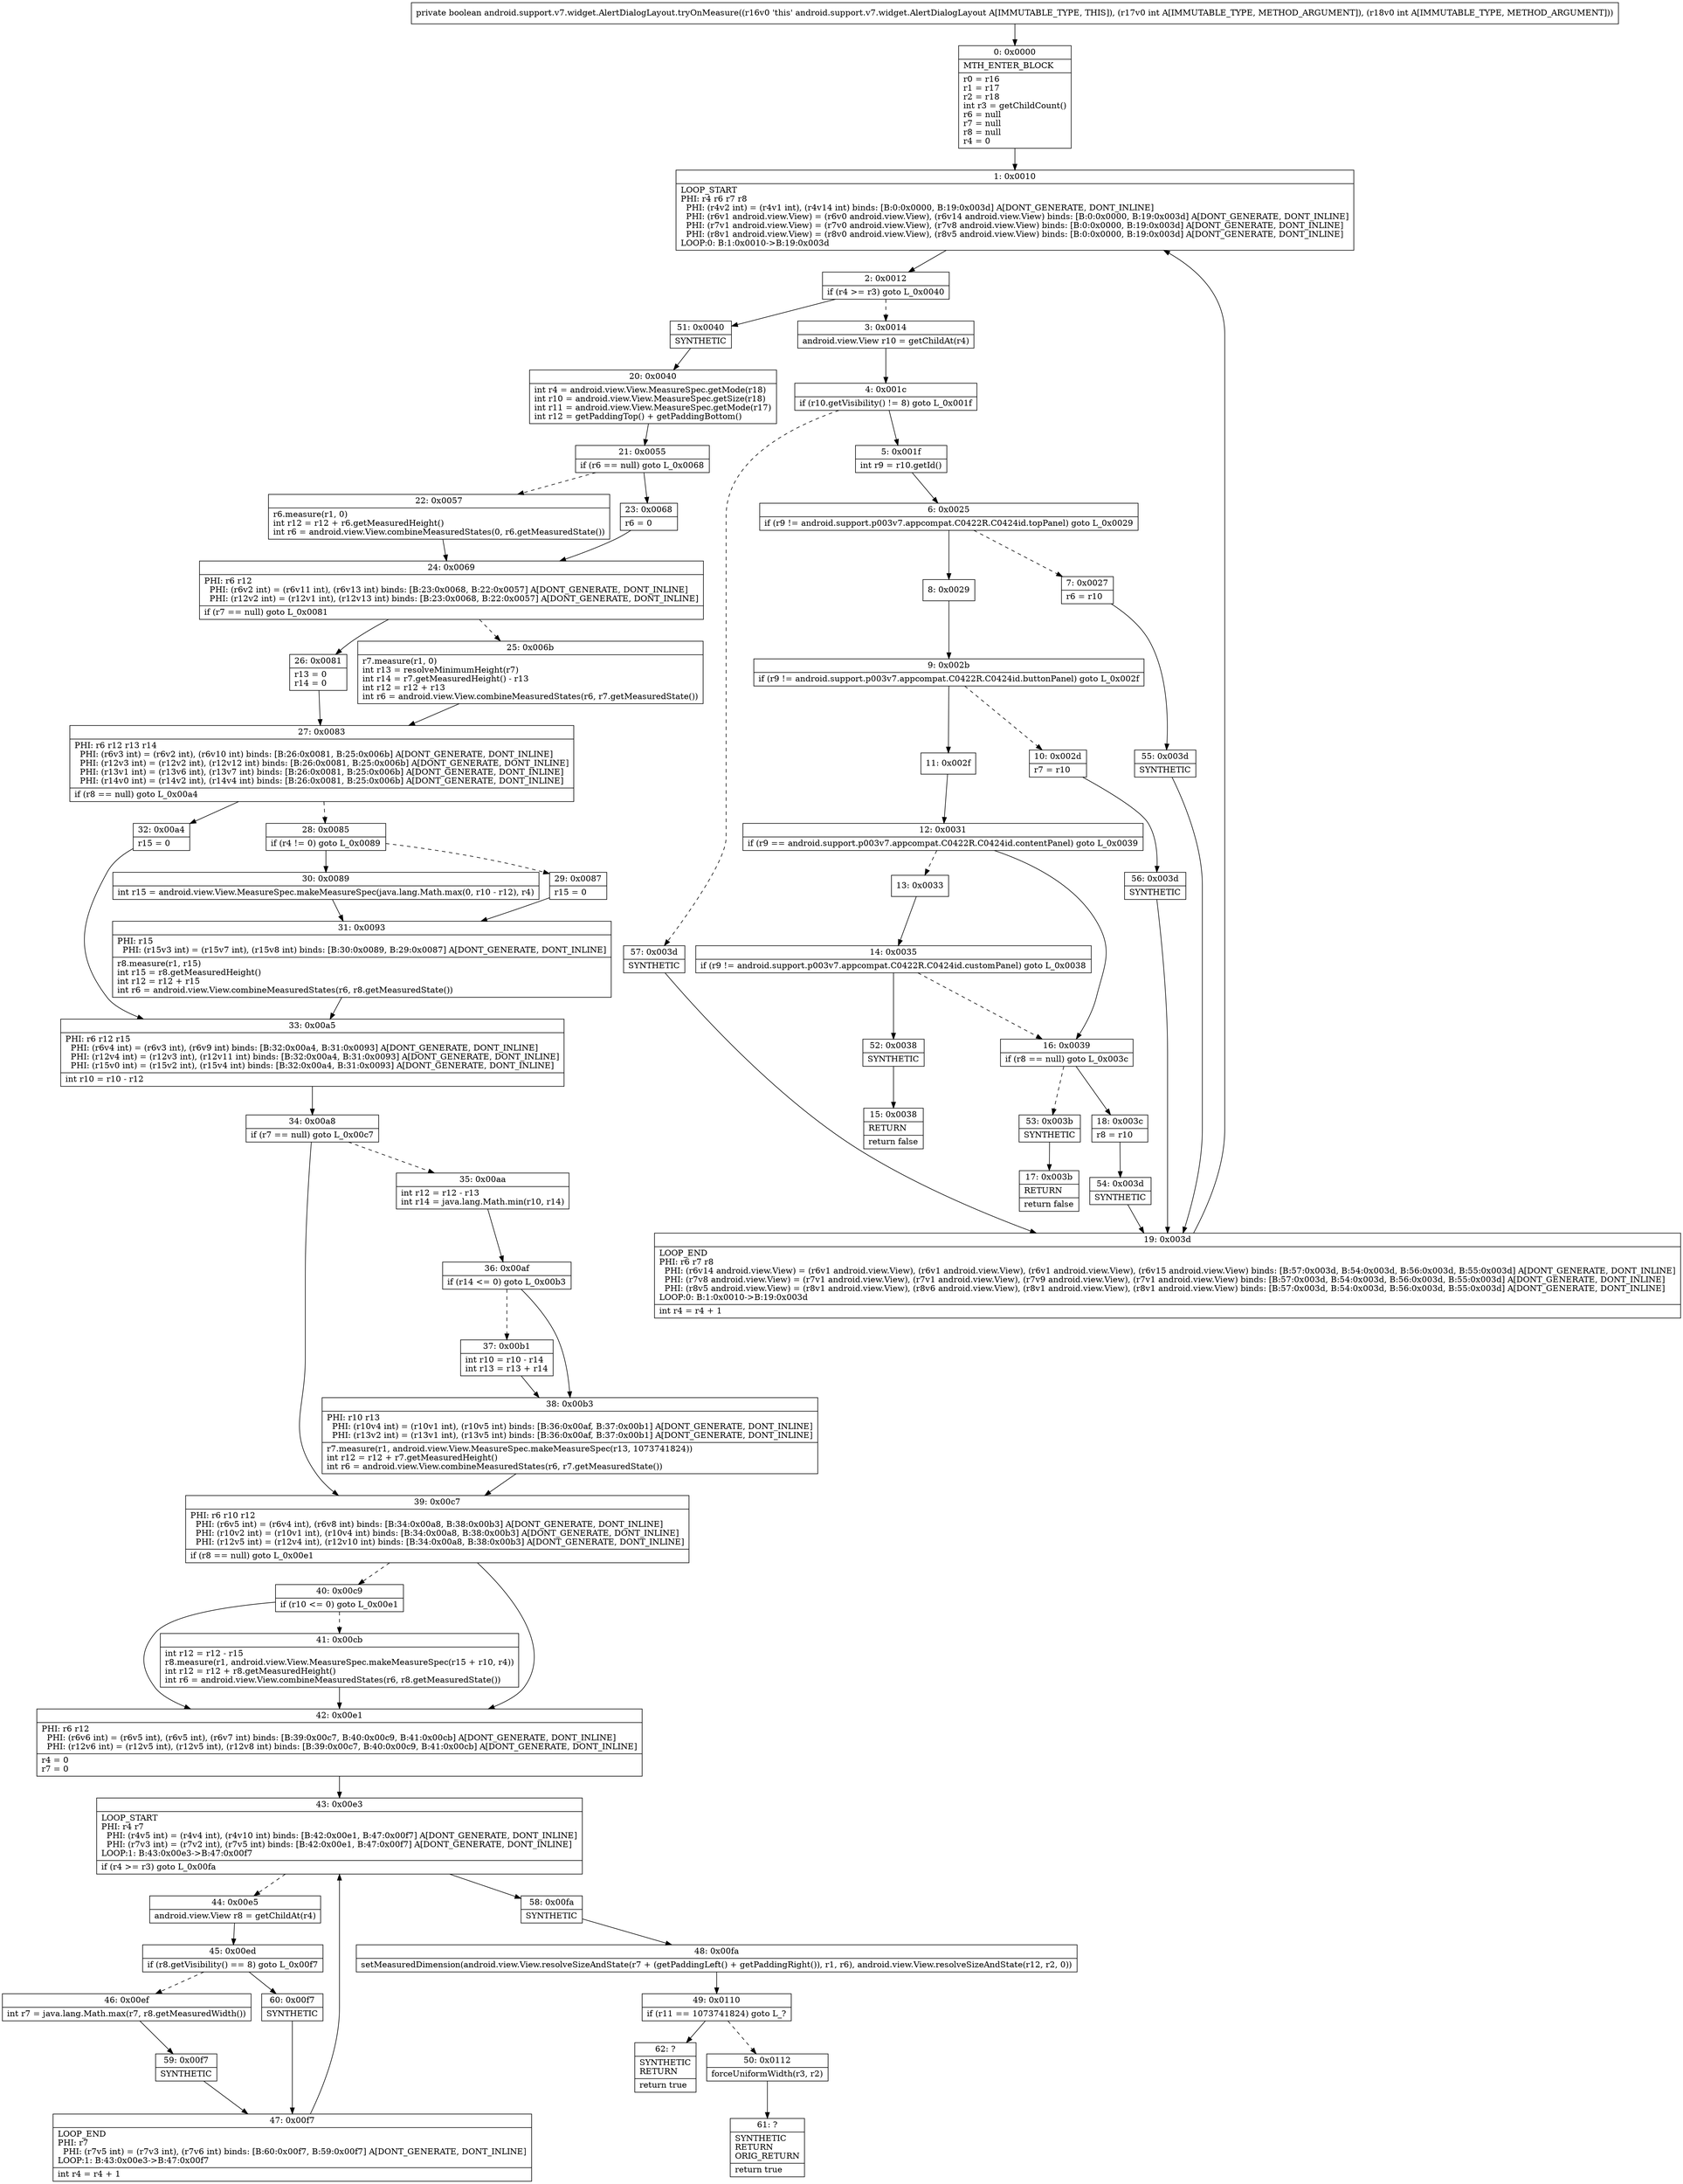 digraph "CFG forandroid.support.v7.widget.AlertDialogLayout.tryOnMeasure(II)Z" {
Node_0 [shape=record,label="{0\:\ 0x0000|MTH_ENTER_BLOCK\l|r0 = r16\lr1 = r17\lr2 = r18\lint r3 = getChildCount()\lr6 = null\lr7 = null\lr8 = null\lr4 = 0\l}"];
Node_1 [shape=record,label="{1\:\ 0x0010|LOOP_START\lPHI: r4 r6 r7 r8 \l  PHI: (r4v2 int) = (r4v1 int), (r4v14 int) binds: [B:0:0x0000, B:19:0x003d] A[DONT_GENERATE, DONT_INLINE]\l  PHI: (r6v1 android.view.View) = (r6v0 android.view.View), (r6v14 android.view.View) binds: [B:0:0x0000, B:19:0x003d] A[DONT_GENERATE, DONT_INLINE]\l  PHI: (r7v1 android.view.View) = (r7v0 android.view.View), (r7v8 android.view.View) binds: [B:0:0x0000, B:19:0x003d] A[DONT_GENERATE, DONT_INLINE]\l  PHI: (r8v1 android.view.View) = (r8v0 android.view.View), (r8v5 android.view.View) binds: [B:0:0x0000, B:19:0x003d] A[DONT_GENERATE, DONT_INLINE]\lLOOP:0: B:1:0x0010\-\>B:19:0x003d\l}"];
Node_2 [shape=record,label="{2\:\ 0x0012|if (r4 \>= r3) goto L_0x0040\l}"];
Node_3 [shape=record,label="{3\:\ 0x0014|android.view.View r10 = getChildAt(r4)\l}"];
Node_4 [shape=record,label="{4\:\ 0x001c|if (r10.getVisibility() != 8) goto L_0x001f\l}"];
Node_5 [shape=record,label="{5\:\ 0x001f|int r9 = r10.getId()\l}"];
Node_6 [shape=record,label="{6\:\ 0x0025|if (r9 != android.support.p003v7.appcompat.C0422R.C0424id.topPanel) goto L_0x0029\l}"];
Node_7 [shape=record,label="{7\:\ 0x0027|r6 = r10\l}"];
Node_8 [shape=record,label="{8\:\ 0x0029}"];
Node_9 [shape=record,label="{9\:\ 0x002b|if (r9 != android.support.p003v7.appcompat.C0422R.C0424id.buttonPanel) goto L_0x002f\l}"];
Node_10 [shape=record,label="{10\:\ 0x002d|r7 = r10\l}"];
Node_11 [shape=record,label="{11\:\ 0x002f}"];
Node_12 [shape=record,label="{12\:\ 0x0031|if (r9 == android.support.p003v7.appcompat.C0422R.C0424id.contentPanel) goto L_0x0039\l}"];
Node_13 [shape=record,label="{13\:\ 0x0033}"];
Node_14 [shape=record,label="{14\:\ 0x0035|if (r9 != android.support.p003v7.appcompat.C0422R.C0424id.customPanel) goto L_0x0038\l}"];
Node_15 [shape=record,label="{15\:\ 0x0038|RETURN\l|return false\l}"];
Node_16 [shape=record,label="{16\:\ 0x0039|if (r8 == null) goto L_0x003c\l}"];
Node_17 [shape=record,label="{17\:\ 0x003b|RETURN\l|return false\l}"];
Node_18 [shape=record,label="{18\:\ 0x003c|r8 = r10\l}"];
Node_19 [shape=record,label="{19\:\ 0x003d|LOOP_END\lPHI: r6 r7 r8 \l  PHI: (r6v14 android.view.View) = (r6v1 android.view.View), (r6v1 android.view.View), (r6v1 android.view.View), (r6v15 android.view.View) binds: [B:57:0x003d, B:54:0x003d, B:56:0x003d, B:55:0x003d] A[DONT_GENERATE, DONT_INLINE]\l  PHI: (r7v8 android.view.View) = (r7v1 android.view.View), (r7v1 android.view.View), (r7v9 android.view.View), (r7v1 android.view.View) binds: [B:57:0x003d, B:54:0x003d, B:56:0x003d, B:55:0x003d] A[DONT_GENERATE, DONT_INLINE]\l  PHI: (r8v5 android.view.View) = (r8v1 android.view.View), (r8v6 android.view.View), (r8v1 android.view.View), (r8v1 android.view.View) binds: [B:57:0x003d, B:54:0x003d, B:56:0x003d, B:55:0x003d] A[DONT_GENERATE, DONT_INLINE]\lLOOP:0: B:1:0x0010\-\>B:19:0x003d\l|int r4 = r4 + 1\l}"];
Node_20 [shape=record,label="{20\:\ 0x0040|int r4 = android.view.View.MeasureSpec.getMode(r18)\lint r10 = android.view.View.MeasureSpec.getSize(r18)\lint r11 = android.view.View.MeasureSpec.getMode(r17)\lint r12 = getPaddingTop() + getPaddingBottom()\l}"];
Node_21 [shape=record,label="{21\:\ 0x0055|if (r6 == null) goto L_0x0068\l}"];
Node_22 [shape=record,label="{22\:\ 0x0057|r6.measure(r1, 0)\lint r12 = r12 + r6.getMeasuredHeight()\lint r6 = android.view.View.combineMeasuredStates(0, r6.getMeasuredState())\l}"];
Node_23 [shape=record,label="{23\:\ 0x0068|r6 = 0\l}"];
Node_24 [shape=record,label="{24\:\ 0x0069|PHI: r6 r12 \l  PHI: (r6v2 int) = (r6v11 int), (r6v13 int) binds: [B:23:0x0068, B:22:0x0057] A[DONT_GENERATE, DONT_INLINE]\l  PHI: (r12v2 int) = (r12v1 int), (r12v13 int) binds: [B:23:0x0068, B:22:0x0057] A[DONT_GENERATE, DONT_INLINE]\l|if (r7 == null) goto L_0x0081\l}"];
Node_25 [shape=record,label="{25\:\ 0x006b|r7.measure(r1, 0)\lint r13 = resolveMinimumHeight(r7)\lint r14 = r7.getMeasuredHeight() \- r13\lint r12 = r12 + r13\lint r6 = android.view.View.combineMeasuredStates(r6, r7.getMeasuredState())\l}"];
Node_26 [shape=record,label="{26\:\ 0x0081|r13 = 0\lr14 = 0\l}"];
Node_27 [shape=record,label="{27\:\ 0x0083|PHI: r6 r12 r13 r14 \l  PHI: (r6v3 int) = (r6v2 int), (r6v10 int) binds: [B:26:0x0081, B:25:0x006b] A[DONT_GENERATE, DONT_INLINE]\l  PHI: (r12v3 int) = (r12v2 int), (r12v12 int) binds: [B:26:0x0081, B:25:0x006b] A[DONT_GENERATE, DONT_INLINE]\l  PHI: (r13v1 int) = (r13v6 int), (r13v7 int) binds: [B:26:0x0081, B:25:0x006b] A[DONT_GENERATE, DONT_INLINE]\l  PHI: (r14v0 int) = (r14v2 int), (r14v4 int) binds: [B:26:0x0081, B:25:0x006b] A[DONT_GENERATE, DONT_INLINE]\l|if (r8 == null) goto L_0x00a4\l}"];
Node_28 [shape=record,label="{28\:\ 0x0085|if (r4 != 0) goto L_0x0089\l}"];
Node_29 [shape=record,label="{29\:\ 0x0087|r15 = 0\l}"];
Node_30 [shape=record,label="{30\:\ 0x0089|int r15 = android.view.View.MeasureSpec.makeMeasureSpec(java.lang.Math.max(0, r10 \- r12), r4)\l}"];
Node_31 [shape=record,label="{31\:\ 0x0093|PHI: r15 \l  PHI: (r15v3 int) = (r15v7 int), (r15v8 int) binds: [B:30:0x0089, B:29:0x0087] A[DONT_GENERATE, DONT_INLINE]\l|r8.measure(r1, r15)\lint r15 = r8.getMeasuredHeight()\lint r12 = r12 + r15\lint r6 = android.view.View.combineMeasuredStates(r6, r8.getMeasuredState())\l}"];
Node_32 [shape=record,label="{32\:\ 0x00a4|r15 = 0\l}"];
Node_33 [shape=record,label="{33\:\ 0x00a5|PHI: r6 r12 r15 \l  PHI: (r6v4 int) = (r6v3 int), (r6v9 int) binds: [B:32:0x00a4, B:31:0x0093] A[DONT_GENERATE, DONT_INLINE]\l  PHI: (r12v4 int) = (r12v3 int), (r12v11 int) binds: [B:32:0x00a4, B:31:0x0093] A[DONT_GENERATE, DONT_INLINE]\l  PHI: (r15v0 int) = (r15v2 int), (r15v4 int) binds: [B:32:0x00a4, B:31:0x0093] A[DONT_GENERATE, DONT_INLINE]\l|int r10 = r10 \- r12\l}"];
Node_34 [shape=record,label="{34\:\ 0x00a8|if (r7 == null) goto L_0x00c7\l}"];
Node_35 [shape=record,label="{35\:\ 0x00aa|int r12 = r12 \- r13\lint r14 = java.lang.Math.min(r10, r14)\l}"];
Node_36 [shape=record,label="{36\:\ 0x00af|if (r14 \<= 0) goto L_0x00b3\l}"];
Node_37 [shape=record,label="{37\:\ 0x00b1|int r10 = r10 \- r14\lint r13 = r13 + r14\l}"];
Node_38 [shape=record,label="{38\:\ 0x00b3|PHI: r10 r13 \l  PHI: (r10v4 int) = (r10v1 int), (r10v5 int) binds: [B:36:0x00af, B:37:0x00b1] A[DONT_GENERATE, DONT_INLINE]\l  PHI: (r13v2 int) = (r13v1 int), (r13v5 int) binds: [B:36:0x00af, B:37:0x00b1] A[DONT_GENERATE, DONT_INLINE]\l|r7.measure(r1, android.view.View.MeasureSpec.makeMeasureSpec(r13, 1073741824))\lint r12 = r12 + r7.getMeasuredHeight()\lint r6 = android.view.View.combineMeasuredStates(r6, r7.getMeasuredState())\l}"];
Node_39 [shape=record,label="{39\:\ 0x00c7|PHI: r6 r10 r12 \l  PHI: (r6v5 int) = (r6v4 int), (r6v8 int) binds: [B:34:0x00a8, B:38:0x00b3] A[DONT_GENERATE, DONT_INLINE]\l  PHI: (r10v2 int) = (r10v1 int), (r10v4 int) binds: [B:34:0x00a8, B:38:0x00b3] A[DONT_GENERATE, DONT_INLINE]\l  PHI: (r12v5 int) = (r12v4 int), (r12v10 int) binds: [B:34:0x00a8, B:38:0x00b3] A[DONT_GENERATE, DONT_INLINE]\l|if (r8 == null) goto L_0x00e1\l}"];
Node_40 [shape=record,label="{40\:\ 0x00c9|if (r10 \<= 0) goto L_0x00e1\l}"];
Node_41 [shape=record,label="{41\:\ 0x00cb|int r12 = r12 \- r15\lr8.measure(r1, android.view.View.MeasureSpec.makeMeasureSpec(r15 + r10, r4))\lint r12 = r12 + r8.getMeasuredHeight()\lint r6 = android.view.View.combineMeasuredStates(r6, r8.getMeasuredState())\l}"];
Node_42 [shape=record,label="{42\:\ 0x00e1|PHI: r6 r12 \l  PHI: (r6v6 int) = (r6v5 int), (r6v5 int), (r6v7 int) binds: [B:39:0x00c7, B:40:0x00c9, B:41:0x00cb] A[DONT_GENERATE, DONT_INLINE]\l  PHI: (r12v6 int) = (r12v5 int), (r12v5 int), (r12v8 int) binds: [B:39:0x00c7, B:40:0x00c9, B:41:0x00cb] A[DONT_GENERATE, DONT_INLINE]\l|r4 = 0\lr7 = 0\l}"];
Node_43 [shape=record,label="{43\:\ 0x00e3|LOOP_START\lPHI: r4 r7 \l  PHI: (r4v5 int) = (r4v4 int), (r4v10 int) binds: [B:42:0x00e1, B:47:0x00f7] A[DONT_GENERATE, DONT_INLINE]\l  PHI: (r7v3 int) = (r7v2 int), (r7v5 int) binds: [B:42:0x00e1, B:47:0x00f7] A[DONT_GENERATE, DONT_INLINE]\lLOOP:1: B:43:0x00e3\-\>B:47:0x00f7\l|if (r4 \>= r3) goto L_0x00fa\l}"];
Node_44 [shape=record,label="{44\:\ 0x00e5|android.view.View r8 = getChildAt(r4)\l}"];
Node_45 [shape=record,label="{45\:\ 0x00ed|if (r8.getVisibility() == 8) goto L_0x00f7\l}"];
Node_46 [shape=record,label="{46\:\ 0x00ef|int r7 = java.lang.Math.max(r7, r8.getMeasuredWidth())\l}"];
Node_47 [shape=record,label="{47\:\ 0x00f7|LOOP_END\lPHI: r7 \l  PHI: (r7v5 int) = (r7v3 int), (r7v6 int) binds: [B:60:0x00f7, B:59:0x00f7] A[DONT_GENERATE, DONT_INLINE]\lLOOP:1: B:43:0x00e3\-\>B:47:0x00f7\l|int r4 = r4 + 1\l}"];
Node_48 [shape=record,label="{48\:\ 0x00fa|setMeasuredDimension(android.view.View.resolveSizeAndState(r7 + (getPaddingLeft() + getPaddingRight()), r1, r6), android.view.View.resolveSizeAndState(r12, r2, 0))\l}"];
Node_49 [shape=record,label="{49\:\ 0x0110|if (r11 == 1073741824) goto L_?\l}"];
Node_50 [shape=record,label="{50\:\ 0x0112|forceUniformWidth(r3, r2)\l}"];
Node_51 [shape=record,label="{51\:\ 0x0040|SYNTHETIC\l}"];
Node_52 [shape=record,label="{52\:\ 0x0038|SYNTHETIC\l}"];
Node_53 [shape=record,label="{53\:\ 0x003b|SYNTHETIC\l}"];
Node_54 [shape=record,label="{54\:\ 0x003d|SYNTHETIC\l}"];
Node_55 [shape=record,label="{55\:\ 0x003d|SYNTHETIC\l}"];
Node_56 [shape=record,label="{56\:\ 0x003d|SYNTHETIC\l}"];
Node_57 [shape=record,label="{57\:\ 0x003d|SYNTHETIC\l}"];
Node_58 [shape=record,label="{58\:\ 0x00fa|SYNTHETIC\l}"];
Node_59 [shape=record,label="{59\:\ 0x00f7|SYNTHETIC\l}"];
Node_60 [shape=record,label="{60\:\ 0x00f7|SYNTHETIC\l}"];
Node_61 [shape=record,label="{61\:\ ?|SYNTHETIC\lRETURN\lORIG_RETURN\l|return true\l}"];
Node_62 [shape=record,label="{62\:\ ?|SYNTHETIC\lRETURN\l|return true\l}"];
MethodNode[shape=record,label="{private boolean android.support.v7.widget.AlertDialogLayout.tryOnMeasure((r16v0 'this' android.support.v7.widget.AlertDialogLayout A[IMMUTABLE_TYPE, THIS]), (r17v0 int A[IMMUTABLE_TYPE, METHOD_ARGUMENT]), (r18v0 int A[IMMUTABLE_TYPE, METHOD_ARGUMENT])) }"];
MethodNode -> Node_0;
Node_0 -> Node_1;
Node_1 -> Node_2;
Node_2 -> Node_3[style=dashed];
Node_2 -> Node_51;
Node_3 -> Node_4;
Node_4 -> Node_5;
Node_4 -> Node_57[style=dashed];
Node_5 -> Node_6;
Node_6 -> Node_7[style=dashed];
Node_6 -> Node_8;
Node_7 -> Node_55;
Node_8 -> Node_9;
Node_9 -> Node_10[style=dashed];
Node_9 -> Node_11;
Node_10 -> Node_56;
Node_11 -> Node_12;
Node_12 -> Node_13[style=dashed];
Node_12 -> Node_16;
Node_13 -> Node_14;
Node_14 -> Node_16[style=dashed];
Node_14 -> Node_52;
Node_16 -> Node_18;
Node_16 -> Node_53[style=dashed];
Node_18 -> Node_54;
Node_19 -> Node_1;
Node_20 -> Node_21;
Node_21 -> Node_22[style=dashed];
Node_21 -> Node_23;
Node_22 -> Node_24;
Node_23 -> Node_24;
Node_24 -> Node_25[style=dashed];
Node_24 -> Node_26;
Node_25 -> Node_27;
Node_26 -> Node_27;
Node_27 -> Node_28[style=dashed];
Node_27 -> Node_32;
Node_28 -> Node_29[style=dashed];
Node_28 -> Node_30;
Node_29 -> Node_31;
Node_30 -> Node_31;
Node_31 -> Node_33;
Node_32 -> Node_33;
Node_33 -> Node_34;
Node_34 -> Node_35[style=dashed];
Node_34 -> Node_39;
Node_35 -> Node_36;
Node_36 -> Node_37[style=dashed];
Node_36 -> Node_38;
Node_37 -> Node_38;
Node_38 -> Node_39;
Node_39 -> Node_40[style=dashed];
Node_39 -> Node_42;
Node_40 -> Node_41[style=dashed];
Node_40 -> Node_42;
Node_41 -> Node_42;
Node_42 -> Node_43;
Node_43 -> Node_44[style=dashed];
Node_43 -> Node_58;
Node_44 -> Node_45;
Node_45 -> Node_46[style=dashed];
Node_45 -> Node_60;
Node_46 -> Node_59;
Node_47 -> Node_43;
Node_48 -> Node_49;
Node_49 -> Node_50[style=dashed];
Node_49 -> Node_62;
Node_50 -> Node_61;
Node_51 -> Node_20;
Node_52 -> Node_15;
Node_53 -> Node_17;
Node_54 -> Node_19;
Node_55 -> Node_19;
Node_56 -> Node_19;
Node_57 -> Node_19;
Node_58 -> Node_48;
Node_59 -> Node_47;
Node_60 -> Node_47;
}

